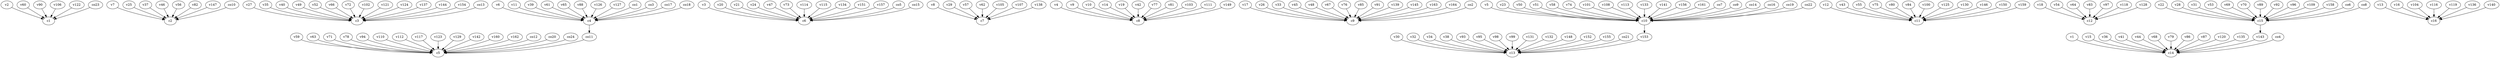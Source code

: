 strict digraph  {
c1;
c2;
c3;
c4;
c5;
c6;
c7;
c8;
c9;
c10;
c11;
c12;
c13;
c14;
c15;
c16;
v1;
v2;
v3;
v4;
v5;
v6;
v7;
v8;
v9;
v10;
v11;
v12;
v13;
v14;
v15;
v16;
v17;
v18;
v19;
v20;
v21;
v22;
v23;
v24;
v25;
v26;
v27;
v28;
v29;
v30;
v31;
v32;
v33;
v34;
v35;
v36;
v37;
v38;
v39;
v40;
v41;
v42;
v43;
v44;
v45;
v46;
v47;
v48;
v49;
v50;
v51;
v52;
v53;
v54;
v55;
v56;
v57;
v58;
v59;
v60;
v61;
v62;
v63;
v64;
v65;
v66;
v67;
v68;
v69;
v70;
v71;
v72;
v73;
v74;
v75;
v76;
v77;
v78;
v79;
v80;
v81;
v82;
v83;
v84;
v85;
v86;
v87;
v88;
v89;
v90;
v91;
v92;
v93;
v94;
v95;
v96;
v97;
v98;
v99;
v100;
v101;
v102;
v103;
v104;
v105;
v106;
v107;
v108;
v109;
v110;
v111;
v112;
v113;
v114;
v115;
v116;
v117;
v118;
v119;
v120;
v121;
v122;
v123;
v124;
v125;
v126;
v127;
v128;
v129;
v130;
v131;
v132;
v133;
v134;
v135;
v136;
v137;
v138;
v139;
v140;
v141;
v142;
v143;
v144;
v145;
v146;
v147;
v148;
v149;
v150;
v151;
v152;
v153;
v154;
v155;
v156;
v157;
v158;
v159;
v160;
v161;
v162;
v163;
v164;
co1;
co2;
co3;
co4;
co5;
co6;
co7;
co8;
co9;
co10;
co11;
co12;
co13;
co14;
co15;
co16;
co17;
co18;
co19;
co20;
co21;
co22;
co23;
co24;
c4 -> co11  [weight=1];
c10 -> v153  [weight=1];
c15 -> v143  [weight=1];
v1 -> c14  [weight=1];
v2 -> c1  [weight=1];
v3 -> c6  [weight=1];
v4 -> c8  [weight=1];
v5 -> c10  [weight=1];
v6 -> c4  [weight=1];
v7 -> c2  [weight=1];
v8 -> c7  [weight=1];
v9 -> c8  [weight=1];
v10 -> c8  [weight=1];
v11 -> c4  [weight=1];
v12 -> c11  [weight=1];
v13 -> c16  [weight=1];
v14 -> c8  [weight=1];
v15 -> c14  [weight=1];
v16 -> c16  [weight=1];
v17 -> c9  [weight=1];
v18 -> c12  [weight=1];
v19 -> c8  [weight=1];
v20 -> c6  [weight=1];
v21 -> c6  [weight=1];
v22 -> c15  [weight=1];
v23 -> c10  [weight=1];
v24 -> c6  [weight=1];
v25 -> c2  [weight=1];
v26 -> c9  [weight=1];
v27 -> c3  [weight=1];
v28 -> c15  [weight=1];
v29 -> c7  [weight=1];
v30 -> c13  [weight=1];
v31 -> c15  [weight=1];
v32 -> c13  [weight=1];
v33 -> c9  [weight=1];
v34 -> c13  [weight=1];
v35 -> c3  [weight=1];
v36 -> c14  [weight=1];
v37 -> c2  [weight=1];
v38 -> c13  [weight=1];
v39 -> c4  [weight=1];
v40 -> c3  [weight=1];
v41 -> c14  [weight=1];
v42 -> c8  [weight=1];
v43 -> c11  [weight=1];
v44 -> c14  [weight=1];
v45 -> c9  [weight=1];
v46 -> c2  [weight=1];
v47 -> c6  [weight=1];
v48 -> c9  [weight=1];
v49 -> c3  [weight=1];
v50 -> c10  [weight=1];
v51 -> c10  [weight=1];
v52 -> c3  [weight=1];
v53 -> c15  [weight=1];
v54 -> c12  [weight=1];
v55 -> c11  [weight=1];
v56 -> c2  [weight=1];
v57 -> c7  [weight=1];
v58 -> c10  [weight=1];
v59 -> c5  [weight=1];
v60 -> c1  [weight=1];
v61 -> c4  [weight=1];
v62 -> c7  [weight=1];
v63 -> c5  [weight=1];
v64 -> c12  [weight=1];
v65 -> c4  [weight=1];
v66 -> c3  [weight=1];
v67 -> c9  [weight=1];
v68 -> c14  [weight=1];
v69 -> c15  [weight=1];
v70 -> c15  [weight=1];
v71 -> c5  [weight=1];
v72 -> c3  [weight=1];
v73 -> c6  [weight=1];
v74 -> c10  [weight=1];
v75 -> c11  [weight=1];
v76 -> c9  [weight=1];
v77 -> c8  [weight=1];
v78 -> c5  [weight=1];
v79 -> c14  [weight=1];
v80 -> c11  [weight=1];
v81 -> c8  [weight=1];
v82 -> c2  [weight=1];
v83 -> c12  [weight=1];
v84 -> c11  [weight=1];
v85 -> c9  [weight=1];
v86 -> c14  [weight=1];
v87 -> c14  [weight=1];
v88 -> c4  [weight=1];
v89 -> c15  [weight=1];
v90 -> c1  [weight=1];
v91 -> c9  [weight=1];
v92 -> c15  [weight=1];
v93 -> c13  [weight=1];
v94 -> c5  [weight=1];
v95 -> c13  [weight=1];
v96 -> c15  [weight=1];
v97 -> c12  [weight=1];
v98 -> c13  [weight=1];
v99 -> c13  [weight=1];
v100 -> c11  [weight=1];
v101 -> c10  [weight=1];
v102 -> c3  [weight=1];
v103 -> c8  [weight=1];
v104 -> c16  [weight=1];
v105 -> c7  [weight=1];
v106 -> c1  [weight=1];
v107 -> c7  [weight=1];
v108 -> c10  [weight=1];
v109 -> c15  [weight=1];
v110 -> c5  [weight=1];
v111 -> c8  [weight=1];
v112 -> c5  [weight=1];
v113 -> c10  [weight=1];
v114 -> c6  [weight=1];
v115 -> c6  [weight=1];
v116 -> c16  [weight=1];
v117 -> c5  [weight=1];
v118 -> c12  [weight=1];
v119 -> c16  [weight=1];
v120 -> c14  [weight=1];
v121 -> c3  [weight=1];
v122 -> c1  [weight=1];
v123 -> c5  [weight=1];
v124 -> c3  [weight=1];
v125 -> c11  [weight=1];
v126 -> c4  [weight=1];
v127 -> c4  [weight=1];
v128 -> c12  [weight=1];
v129 -> c5  [weight=1];
v130 -> c11  [weight=1];
v131 -> c13  [weight=1];
v132 -> c13  [weight=1];
v133 -> c10  [weight=1];
v134 -> c6  [weight=1];
v135 -> c14  [weight=1];
v136 -> c16  [weight=1];
v137 -> c3  [weight=1];
v138 -> c7  [weight=1];
v139 -> c9  [weight=1];
v140 -> c16  [weight=1];
v141 -> c10  [weight=1];
v142 -> c5  [weight=1];
v143 -> c14  [weight=1];
v144 -> c3  [weight=1];
v145 -> c9  [weight=1];
v146 -> c11  [weight=1];
v147 -> c2  [weight=1];
v148 -> c13  [weight=1];
v149 -> c8  [weight=1];
v150 -> c11  [weight=1];
v151 -> c6  [weight=1];
v152 -> c13  [weight=1];
v153 -> c13  [weight=1];
v154 -> c3  [weight=1];
v155 -> c13  [weight=1];
v156 -> c10  [weight=1];
v157 -> c6  [weight=1];
v158 -> c15  [weight=1];
v159 -> c11  [weight=1];
v160 -> c5  [weight=1];
v161 -> c10  [weight=1];
v162 -> c5  [weight=1];
v163 -> c9  [weight=1];
v164 -> c9  [weight=1];
co1 -> c4  [weight=1];
co2 -> c9  [weight=1];
co3 -> c4  [weight=1];
co4 -> c14  [weight=1];
co5 -> c6  [weight=1];
co6 -> c15  [weight=1];
co7 -> c10  [weight=1];
co8 -> c15  [weight=1];
co9 -> c10  [weight=1];
co10 -> c2  [weight=1];
co11 -> c5  [weight=1];
co12 -> c5  [weight=1];
co13 -> c3  [weight=1];
co14 -> c10  [weight=1];
co15 -> c6  [weight=1];
co16 -> c10  [weight=1];
co17 -> c4  [weight=1];
co18 -> c4  [weight=1];
co19 -> c10  [weight=1];
co20 -> c5  [weight=1];
co21 -> c13  [weight=1];
co22 -> c10  [weight=1];
co23 -> c1  [weight=1];
co24 -> c5  [weight=1];
}
